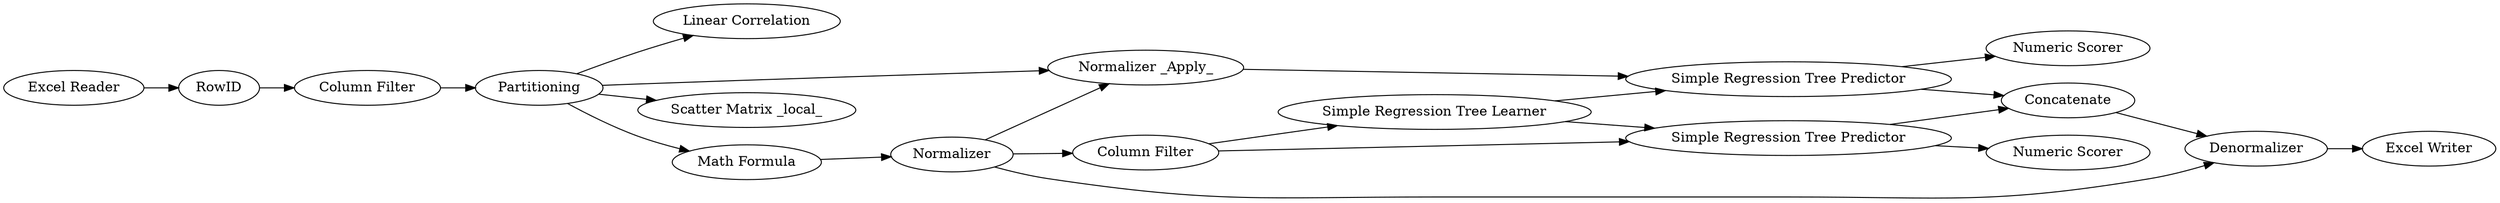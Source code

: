 digraph {
	"5126415783701049046_39" [label="Numeric Scorer"]
	"5126415783701049046_33" [label=Normalizer]
	"5126415783701049046_38" [label="Simple Regression Tree Predictor"]
	"5126415783701049046_3" [label=Partitioning]
	"5126415783701049046_27" [label=Concatenate]
	"5126415783701049046_42" [label="Column Filter"]
	"5126415783701049046_35" [label=RowID]
	"5126415783701049046_24" [label="Excel Reader"]
	"5126415783701049046_34" [label="Column Filter"]
	"5126415783701049046_40" [label="Linear Correlation"]
	"5126415783701049046_37" [label=Denormalizer]
	"5126415783701049046_4" [label="Simple Regression Tree Learner"]
	"5126415783701049046_36" [label="Normalizer _Apply_"]
	"5126415783701049046_28" [label="Simple Regression Tree Predictor"]
	"5126415783701049046_26" [label="Excel Writer"]
	"5126415783701049046_32" [label="Scatter Matrix _local_"]
	"5126415783701049046_29" [label="Numeric Scorer"]
	"5126415783701049046_41" [label="Math Formula"]
	"5126415783701049046_3" -> "5126415783701049046_41"
	"5126415783701049046_33" -> "5126415783701049046_37"
	"5126415783701049046_36" -> "5126415783701049046_38"
	"5126415783701049046_3" -> "5126415783701049046_32"
	"5126415783701049046_4" -> "5126415783701049046_38"
	"5126415783701049046_3" -> "5126415783701049046_40"
	"5126415783701049046_33" -> "5126415783701049046_36"
	"5126415783701049046_28" -> "5126415783701049046_27"
	"5126415783701049046_24" -> "5126415783701049046_35"
	"5126415783701049046_33" -> "5126415783701049046_42"
	"5126415783701049046_38" -> "5126415783701049046_39"
	"5126415783701049046_28" -> "5126415783701049046_29"
	"5126415783701049046_37" -> "5126415783701049046_26"
	"5126415783701049046_42" -> "5126415783701049046_4"
	"5126415783701049046_4" -> "5126415783701049046_28"
	"5126415783701049046_27" -> "5126415783701049046_37"
	"5126415783701049046_38" -> "5126415783701049046_27"
	"5126415783701049046_35" -> "5126415783701049046_34"
	"5126415783701049046_34" -> "5126415783701049046_3"
	"5126415783701049046_41" -> "5126415783701049046_33"
	"5126415783701049046_3" -> "5126415783701049046_36"
	"5126415783701049046_42" -> "5126415783701049046_28"
	rankdir=LR
}
